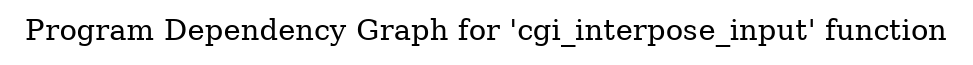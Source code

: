digraph "Program Dependency Graph for 'cgi_interpose_input' function" {
	label="Program Dependency Graph for 'cgi_interpose_input' function";

}
